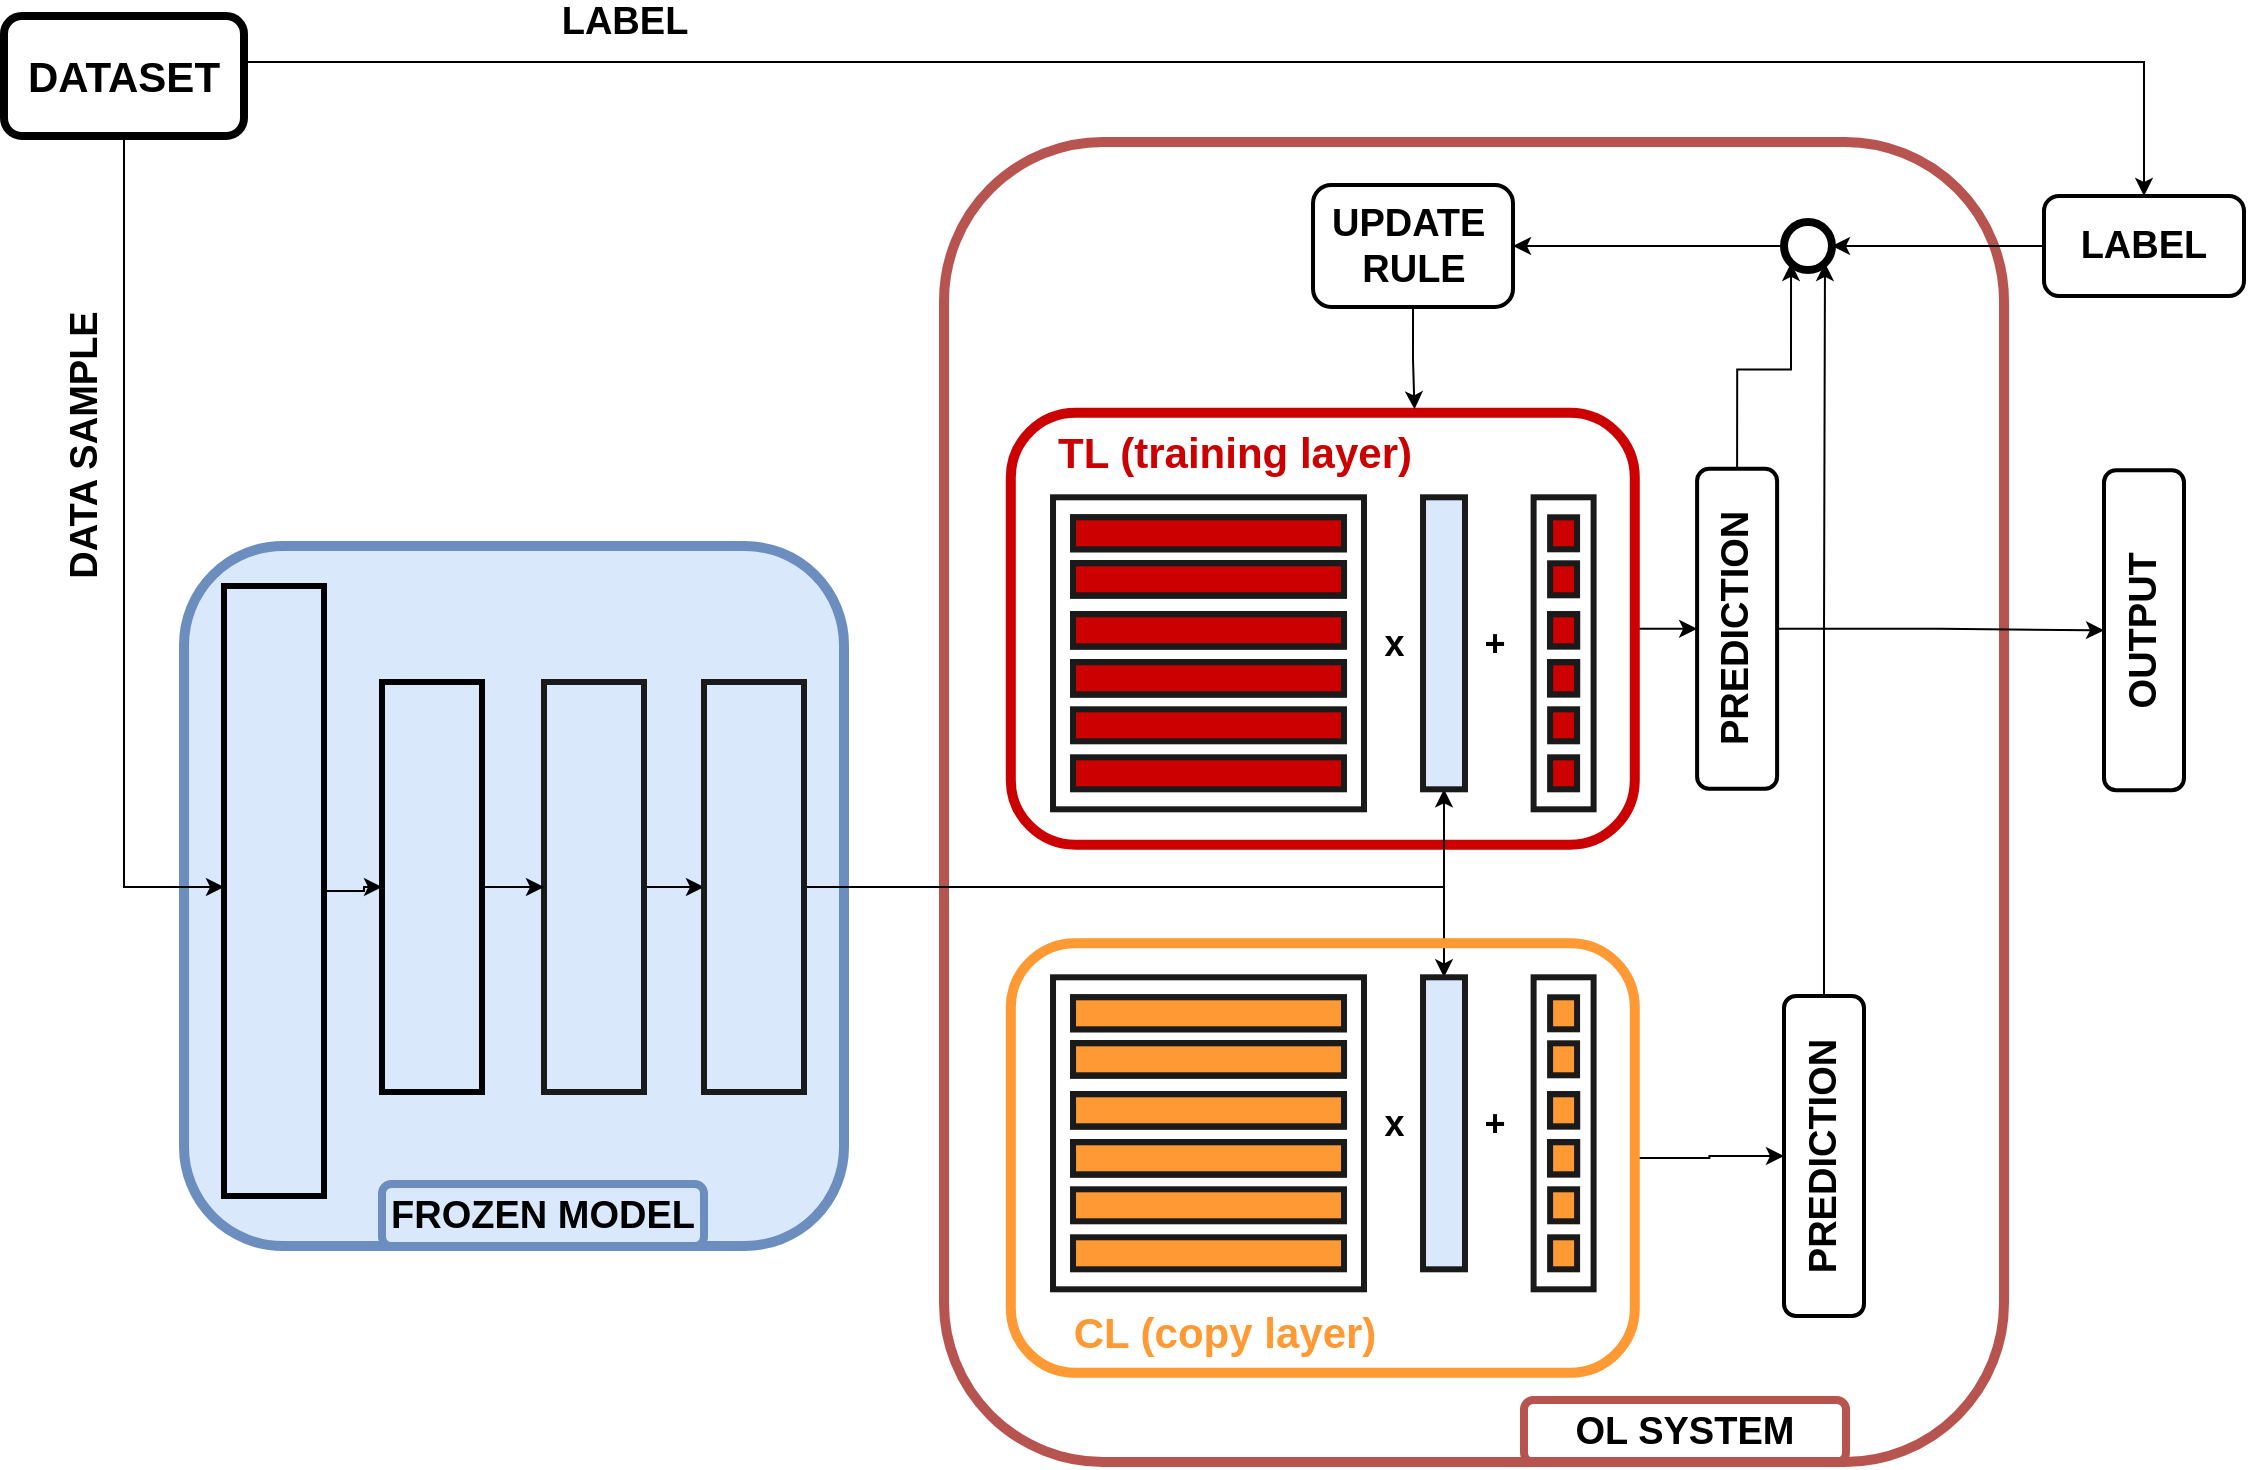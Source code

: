 <mxfile version="16.6.2" type="device"><diagram id="-pDA_-JcDbAoSZbiv6Nq" name="Page-1"><mxGraphModel dx="1221" dy="659" grid="1" gridSize="10" guides="1" tooltips="1" connect="1" arrows="1" fold="1" page="1" pageScale="1" pageWidth="1169" pageHeight="827" math="0" shadow="0"><root><mxCell id="0"/><mxCell id="1" parent="0"/><mxCell id="COR0N1jHSTe1fY2n65pP-334" value="" style="rounded=1;whiteSpace=wrap;html=1;fontSize=18;strokeColor=#b85450;strokeWidth=5;fillColor=none;" parent="1" vertex="1"><mxGeometry x="510" y="190" width="530" height="660" as="geometry"/></mxCell><mxCell id="COR0N1jHSTe1fY2n65pP-452" style="edgeStyle=orthogonalEdgeStyle;rounded=0;orthogonalLoop=1;jettySize=auto;html=1;exitX=0.5;exitY=1;exitDx=0;exitDy=0;entryX=0.5;entryY=0;entryDx=0;entryDy=0;fontSize=21;fontColor=#FF9933;" parent="1" source="COR0N1jHSTe1fY2n65pP-335" target="COR0N1jHSTe1fY2n65pP-336" edge="1"><mxGeometry relative="1" as="geometry"/></mxCell><mxCell id="COR0N1jHSTe1fY2n65pP-335" value="" style="rounded=1;whiteSpace=wrap;html=1;fontSize=18;strokeColor=#CC0000;strokeWidth=5;fillColor=none;rotation=-90;" parent="1" vertex="1"><mxGeometry x="591.39" y="277.4" width="216.01" height="311.99" as="geometry"/></mxCell><mxCell id="COR0N1jHSTe1fY2n65pP-331" value="" style="rounded=1;whiteSpace=wrap;html=1;fontSize=18;strokeWidth=5;fillColor=#dae8fc;strokeColor=#6c8ebf;" parent="1" vertex="1"><mxGeometry x="130" y="392" width="330" height="350" as="geometry"/></mxCell><mxCell id="COR0N1jHSTe1fY2n65pP-339" style="edgeStyle=orthogonalEdgeStyle;rounded=0;orthogonalLoop=1;jettySize=auto;html=1;exitX=0.5;exitY=1;exitDx=0;exitDy=0;entryX=0;entryY=0.5;entryDx=0;entryDy=0;fontSize=18;" parent="1" source="COR0N1jHSTe1fY2n65pP-38" edge="1"><mxGeometry relative="1" as="geometry"><mxPoint x="150" y="562.5" as="targetPoint"/><Array as="points"><mxPoint x="100" y="310"/><mxPoint x="100" y="563"/></Array></mxGeometry></mxCell><mxCell id="COR0N1jHSTe1fY2n65pP-365" value="&lt;font color=&quot;#000000&quot; size=&quot;1&quot;&gt;&lt;b style=&quot;font-size: 19px&quot;&gt;DATA SAMPLE&lt;/b&gt;&lt;/font&gt;" style="edgeLabel;html=1;align=center;verticalAlign=middle;resizable=0;points=[];fontSize=17;fontColor=#FF0000;rotation=-90;" parent="COR0N1jHSTe1fY2n65pP-339" vertex="1" connectable="0"><mxGeometry x="-0.59" y="1" relative="1" as="geometry"><mxPoint x="-21" y="68" as="offset"/></mxGeometry></mxCell><mxCell id="COR0N1jHSTe1fY2n65pP-340" style="edgeStyle=orthogonalEdgeStyle;rounded=0;orthogonalLoop=1;jettySize=auto;html=1;exitX=1;exitY=0.5;exitDx=0;exitDy=0;entryX=0.5;entryY=0;entryDx=0;entryDy=0;fontSize=18;" parent="1" source="COR0N1jHSTe1fY2n65pP-38" target="COR0N1jHSTe1fY2n65pP-338" edge="1"><mxGeometry relative="1" as="geometry"><Array as="points"><mxPoint x="160" y="150"/><mxPoint x="1110" y="150"/></Array></mxGeometry></mxCell><mxCell id="COR0N1jHSTe1fY2n65pP-366" value="&lt;b&gt;&lt;font style=&quot;font-size: 19px&quot;&gt;LABEL&lt;/font&gt;&lt;/b&gt;" style="edgeLabel;html=1;align=center;verticalAlign=middle;resizable=0;points=[];fontSize=17;fontColor=#000000;" parent="COR0N1jHSTe1fY2n65pP-340" vertex="1" connectable="0"><mxGeometry x="-0.785" y="-1" relative="1" as="geometry"><mxPoint x="87" y="-21" as="offset"/></mxGeometry></mxCell><mxCell id="COR0N1jHSTe1fY2n65pP-38" value="&lt;font style=&quot;font-size: 21px&quot;&gt;&lt;b&gt;DATASET&lt;/b&gt;&lt;/font&gt;" style="rounded=1;whiteSpace=wrap;html=1;strokeWidth=4;" parent="1" vertex="1"><mxGeometry x="40" y="127" width="120" height="60" as="geometry"/></mxCell><mxCell id="COR0N1jHSTe1fY2n65pP-328" style="edgeStyle=orthogonalEdgeStyle;rounded=0;orthogonalLoop=1;jettySize=auto;html=1;entryX=0;entryY=0.5;entryDx=0;entryDy=0;fontSize=18;" parent="1" source="COR0N1jHSTe1fY2n65pP-223" target="COR0N1jHSTe1fY2n65pP-230" edge="1"><mxGeometry relative="1" as="geometry"/></mxCell><mxCell id="COR0N1jHSTe1fY2n65pP-223" value="" style="rounded=0;whiteSpace=wrap;html=1;fillColor=#dae8fc;strokeColor=#000000;strokeWidth=3;" parent="1" vertex="1"><mxGeometry x="150" y="412" width="50" height="305" as="geometry"/></mxCell><mxCell id="COR0N1jHSTe1fY2n65pP-330" style="edgeStyle=orthogonalEdgeStyle;rounded=0;orthogonalLoop=1;jettySize=auto;html=1;exitX=1;exitY=0.5;exitDx=0;exitDy=0;entryX=0;entryY=0.5;entryDx=0;entryDy=0;fontSize=18;" parent="1" source="COR0N1jHSTe1fY2n65pP-225" target="COR0N1jHSTe1fY2n65pP-235" edge="1"><mxGeometry relative="1" as="geometry"/></mxCell><mxCell id="COR0N1jHSTe1fY2n65pP-225" value="" style="rounded=0;whiteSpace=wrap;html=1;fillColor=#dae8fc;strokeColor=#1A1A1A;strokeWidth=3;" parent="1" vertex="1"><mxGeometry x="310" y="460" width="50" height="205" as="geometry"/></mxCell><mxCell id="COR0N1jHSTe1fY2n65pP-329" style="edgeStyle=orthogonalEdgeStyle;rounded=0;orthogonalLoop=1;jettySize=auto;html=1;entryX=0;entryY=0.5;entryDx=0;entryDy=0;fontSize=18;" parent="1" source="COR0N1jHSTe1fY2n65pP-230" target="COR0N1jHSTe1fY2n65pP-225" edge="1"><mxGeometry relative="1" as="geometry"/></mxCell><mxCell id="COR0N1jHSTe1fY2n65pP-230" value="" style="rounded=0;whiteSpace=wrap;html=1;fillColor=#dae8fc;strokeColor=#000000;strokeWidth=3;" parent="1" vertex="1"><mxGeometry x="229" y="460" width="50" height="205" as="geometry"/></mxCell><mxCell id="COR0N1jHSTe1fY2n65pP-448" style="edgeStyle=orthogonalEdgeStyle;rounded=0;orthogonalLoop=1;jettySize=auto;html=1;exitX=1;exitY=0.5;exitDx=0;exitDy=0;entryX=0.5;entryY=0;entryDx=0;entryDy=0;fontSize=19;fontColor=#000000;" parent="1" source="COR0N1jHSTe1fY2n65pP-235" target="COR0N1jHSTe1fY2n65pP-414" edge="1"><mxGeometry relative="1" as="geometry"/></mxCell><mxCell id="COR0N1jHSTe1fY2n65pP-449" style="edgeStyle=orthogonalEdgeStyle;rounded=0;orthogonalLoop=1;jettySize=auto;html=1;exitX=1;exitY=0.5;exitDx=0;exitDy=0;entryX=0.5;entryY=1;entryDx=0;entryDy=0;fontSize=19;fontColor=#000000;" parent="1" source="COR0N1jHSTe1fY2n65pP-235" target="COR0N1jHSTe1fY2n65pP-368" edge="1"><mxGeometry relative="1" as="geometry"/></mxCell><mxCell id="COR0N1jHSTe1fY2n65pP-235" value="" style="rounded=0;whiteSpace=wrap;html=1;fillColor=#dae8fc;strokeColor=#1A1A1A;strokeWidth=3;" parent="1" vertex="1"><mxGeometry x="390" y="460" width="50" height="205" as="geometry"/></mxCell><mxCell id="COR0N1jHSTe1fY2n65pP-350" style="edgeStyle=orthogonalEdgeStyle;rounded=0;orthogonalLoop=1;jettySize=auto;html=1;exitX=0.5;exitY=1;exitDx=0;exitDy=0;fontSize=19;fontColor=#000000;entryX=0.5;entryY=0;entryDx=0;entryDy=0;" parent="1" source="COR0N1jHSTe1fY2n65pP-336" target="COR0N1jHSTe1fY2n65pP-351" edge="1"><mxGeometry relative="1" as="geometry"><mxPoint x="879" y="563" as="targetPoint"/></mxGeometry></mxCell><mxCell id="COR0N1jHSTe1fY2n65pP-456" style="edgeStyle=orthogonalEdgeStyle;rounded=0;orthogonalLoop=1;jettySize=auto;html=1;exitX=1;exitY=0.5;exitDx=0;exitDy=0;entryX=0;entryY=1;entryDx=0;entryDy=0;fontSize=21;fontColor=#FF9933;" parent="1" source="COR0N1jHSTe1fY2n65pP-336" target="COR0N1jHSTe1fY2n65pP-357" edge="1"><mxGeometry relative="1" as="geometry"/></mxCell><mxCell id="COR0N1jHSTe1fY2n65pP-336" value="&lt;b&gt;&lt;font style=&quot;font-size: 19px&quot;&gt;PREDICTION&lt;/font&gt;&lt;/b&gt;" style="rounded=1;whiteSpace=wrap;html=1;fontSize=18;strokeColor=#000000;strokeWidth=2;fillColor=none;rotation=-90;" parent="1" vertex="1"><mxGeometry x="826.55" y="413.4" width="160" height="40" as="geometry"/></mxCell><mxCell id="COR0N1jHSTe1fY2n65pP-458" style="edgeStyle=orthogonalEdgeStyle;rounded=0;orthogonalLoop=1;jettySize=auto;html=1;exitX=0.5;exitY=1;exitDx=0;exitDy=0;entryX=1.008;entryY=0.647;entryDx=0;entryDy=0;entryPerimeter=0;fontSize=21;fontColor=#FF9933;" parent="1" source="COR0N1jHSTe1fY2n65pP-337" target="COR0N1jHSTe1fY2n65pP-335" edge="1"><mxGeometry relative="1" as="geometry"/></mxCell><mxCell id="COR0N1jHSTe1fY2n65pP-337" value="&lt;b style=&quot;font-size: 19px&quot;&gt;UPDATE&amp;nbsp;&lt;br&gt;RULE&lt;br&gt;&lt;/b&gt;" style="rounded=1;whiteSpace=wrap;html=1;fontSize=18;strokeColor=#000000;strokeWidth=2;fillColor=none;rotation=0;" parent="1" vertex="1"><mxGeometry x="694.51" y="211.5" width="100" height="61" as="geometry"/></mxCell><mxCell id="COR0N1jHSTe1fY2n65pP-358" style="edgeStyle=orthogonalEdgeStyle;rounded=0;orthogonalLoop=1;jettySize=auto;html=1;exitX=0;exitY=0.5;exitDx=0;exitDy=0;entryX=1;entryY=0.5;entryDx=0;entryDy=0;fontSize=19;fontColor=#000000;" parent="1" source="COR0N1jHSTe1fY2n65pP-338" target="COR0N1jHSTe1fY2n65pP-357" edge="1"><mxGeometry relative="1" as="geometry"/></mxCell><mxCell id="COR0N1jHSTe1fY2n65pP-338" value="&lt;b&gt;&lt;font style=&quot;font-size: 19px&quot;&gt;LABEL&lt;/font&gt;&lt;/b&gt;" style="rounded=1;whiteSpace=wrap;html=1;fontSize=18;strokeColor=#000000;strokeWidth=2;fillColor=none;rotation=0;" parent="1" vertex="1"><mxGeometry x="1060" y="217" width="100" height="50" as="geometry"/></mxCell><mxCell id="COR0N1jHSTe1fY2n65pP-351" value="&lt;b&gt;&lt;font style=&quot;font-size: 19px&quot;&gt;OUTPUT&lt;/font&gt;&lt;/b&gt;" style="rounded=1;whiteSpace=wrap;html=1;fontSize=18;strokeColor=#000000;strokeWidth=2;fillColor=none;rotation=-90;" parent="1" vertex="1"><mxGeometry x="1030" y="414.15" width="160" height="40" as="geometry"/></mxCell><mxCell id="COR0N1jHSTe1fY2n65pP-457" style="edgeStyle=orthogonalEdgeStyle;rounded=0;orthogonalLoop=1;jettySize=auto;html=1;exitX=0;exitY=0.5;exitDx=0;exitDy=0;entryX=1;entryY=0.5;entryDx=0;entryDy=0;fontSize=21;fontColor=#FF9933;" parent="1" source="COR0N1jHSTe1fY2n65pP-357" target="COR0N1jHSTe1fY2n65pP-337" edge="1"><mxGeometry relative="1" as="geometry"/></mxCell><mxCell id="COR0N1jHSTe1fY2n65pP-357" value="" style="ellipse;whiteSpace=wrap;html=1;aspect=fixed;fontSize=19;fontColor=#000000;strokeColor=#000000;strokeWidth=4;fillColor=none;" parent="1" vertex="1"><mxGeometry x="930" y="230" width="24" height="24" as="geometry"/></mxCell><mxCell id="COR0N1jHSTe1fY2n65pP-368" value="" style="rounded=0;whiteSpace=wrap;html=1;fillColor=#dae8fc;strokeColor=#1A1A1A;strokeWidth=3;" parent="1" vertex="1"><mxGeometry x="749.51" y="367.65" width="20.98" height="146" as="geometry"/></mxCell><mxCell id="COR0N1jHSTe1fY2n65pP-369" value="" style="rounded=0;whiteSpace=wrap;html=1;fillColor=none;strokeColor=#1A1A1A;strokeWidth=3;" parent="1" vertex="1"><mxGeometry x="804.8" y="367.65" width="30" height="156" as="geometry"/></mxCell><mxCell id="COR0N1jHSTe1fY2n65pP-370" value="" style="rounded=0;whiteSpace=wrap;html=1;fillColor=none;strokeColor=#1A1A1A;strokeWidth=3;" parent="1" vertex="1"><mxGeometry x="564.51" y="367.65" width="155.49" height="156" as="geometry"/></mxCell><mxCell id="COR0N1jHSTe1fY2n65pP-371" value="" style="rounded=0;whiteSpace=wrap;html=1;fillColor=none;strokeColor=#1A1A1A;strokeWidth=3;" parent="1" vertex="1"><mxGeometry x="574.51" y="377.65" width="135.49" height="16" as="geometry"/></mxCell><mxCell id="COR0N1jHSTe1fY2n65pP-372" value="" style="rounded=0;whiteSpace=wrap;html=1;fillColor=none;strokeColor=#1A1A1A;strokeWidth=3;" parent="1" vertex="1"><mxGeometry x="574.51" y="400.65" width="135.49" height="16" as="geometry"/></mxCell><mxCell id="COR0N1jHSTe1fY2n65pP-373" value="" style="rounded=0;whiteSpace=wrap;html=1;fillColor=#CCCCCC;strokeColor=#1A1A1A;strokeWidth=3;" parent="1" vertex="1"><mxGeometry x="574.51" y="426.15" width="135.49" height="16" as="geometry"/></mxCell><mxCell id="COR0N1jHSTe1fY2n65pP-374" value="" style="rounded=0;whiteSpace=wrap;html=1;fillColor=#CCCCCC;strokeColor=#1A1A1A;strokeWidth=3;" parent="1" vertex="1"><mxGeometry x="574.51" y="450.15" width="135.49" height="16" as="geometry"/></mxCell><mxCell id="COR0N1jHSTe1fY2n65pP-375" value="" style="rounded=0;whiteSpace=wrap;html=1;fillColor=#CC0000;strokeColor=#1A1A1A;strokeWidth=3;" parent="1" vertex="1"><mxGeometry x="574.51" y="473.65" width="135.49" height="16" as="geometry"/></mxCell><mxCell id="COR0N1jHSTe1fY2n65pP-376" value="" style="rounded=0;whiteSpace=wrap;html=1;fillColor=#CC0000;strokeColor=#1A1A1A;strokeWidth=3;" parent="1" vertex="1"><mxGeometry x="574.51" y="497.65" width="135.49" height="16" as="geometry"/></mxCell><mxCell id="COR0N1jHSTe1fY2n65pP-377" value="" style="rounded=0;whiteSpace=wrap;html=1;fillColor=#CC0000;strokeColor=#1A1A1A;strokeWidth=3;" parent="1" vertex="1"><mxGeometry x="574.51" y="377.65" width="135.49" height="16" as="geometry"/></mxCell><mxCell id="COR0N1jHSTe1fY2n65pP-378" value="" style="rounded=0;whiteSpace=wrap;html=1;fillColor=#CCCCCC;strokeColor=#1A1A1A;strokeWidth=3;" parent="1" vertex="1"><mxGeometry x="574.51" y="400.65" width="135.49" height="16" as="geometry"/></mxCell><mxCell id="COR0N1jHSTe1fY2n65pP-379" value="" style="rounded=0;whiteSpace=wrap;html=1;fillColor=#CC0000;strokeColor=#1A1A1A;strokeWidth=3;" parent="1" vertex="1"><mxGeometry x="813.05" y="377.65" width="13.49" height="16" as="geometry"/></mxCell><mxCell id="COR0N1jHSTe1fY2n65pP-380" value="" style="rounded=0;whiteSpace=wrap;html=1;fillColor=#CC0000;strokeColor=#1A1A1A;strokeWidth=3;" parent="1" vertex="1"><mxGeometry x="813.05" y="400.65" width="13.49" height="16" as="geometry"/></mxCell><mxCell id="COR0N1jHSTe1fY2n65pP-381" value="" style="rounded=0;whiteSpace=wrap;html=1;fillColor=#CCCCCC;strokeColor=#1A1A1A;strokeWidth=3;" parent="1" vertex="1"><mxGeometry x="813.05" y="426.15" width="13.49" height="16" as="geometry"/></mxCell><mxCell id="COR0N1jHSTe1fY2n65pP-382" value="" style="rounded=0;whiteSpace=wrap;html=1;fillColor=#CCCCCC;strokeColor=#1A1A1A;strokeWidth=3;" parent="1" vertex="1"><mxGeometry x="813.05" y="450.15" width="13.49" height="16" as="geometry"/></mxCell><mxCell id="COR0N1jHSTe1fY2n65pP-383" value="" style="rounded=0;whiteSpace=wrap;html=1;fillColor=#CC0000;strokeColor=#1A1A1A;strokeWidth=3;" parent="1" vertex="1"><mxGeometry x="813.06" y="473.65" width="13.49" height="16" as="geometry"/></mxCell><mxCell id="COR0N1jHSTe1fY2n65pP-384" value="" style="rounded=0;whiteSpace=wrap;html=1;fillColor=#CC0000;strokeColor=#1A1A1A;strokeWidth=3;" parent="1" vertex="1"><mxGeometry x="813.06" y="497.65" width="13.49" height="16" as="geometry"/></mxCell><mxCell id="COR0N1jHSTe1fY2n65pP-389" value="&lt;b&gt;&lt;font style=&quot;font-size: 18px&quot;&gt;x&amp;nbsp; &amp;nbsp; &amp;nbsp; &amp;nbsp; +&lt;/font&gt;&lt;/b&gt;" style="text;html=1;align=center;verticalAlign=middle;resizable=0;points=[];autosize=1;strokeColor=none;fillColor=none;fontSize=17;fontColor=#000000;" parent="1" vertex="1"><mxGeometry x="720" y="425.65" width="80" height="30" as="geometry"/></mxCell><mxCell id="COR0N1jHSTe1fY2n65pP-397" value="" style="rounded=0;whiteSpace=wrap;html=1;fillColor=#CCCCCC;strokeColor=#1A1A1A;strokeWidth=3;" parent="1" vertex="1"><mxGeometry x="574.51" y="450.15" width="135.49" height="16" as="geometry"/></mxCell><mxCell id="COR0N1jHSTe1fY2n65pP-398" value="" style="rounded=0;whiteSpace=wrap;html=1;fillColor=#CCCCCC;strokeColor=#1A1A1A;strokeWidth=3;" parent="1" vertex="1"><mxGeometry x="574.51" y="426.15" width="135.49" height="16" as="geometry"/></mxCell><mxCell id="COR0N1jHSTe1fY2n65pP-399" value="" style="rounded=0;whiteSpace=wrap;html=1;fillColor=#CCCCCC;strokeColor=#1A1A1A;strokeWidth=3;" parent="1" vertex="1"><mxGeometry x="574.51" y="400.65" width="135.49" height="16" as="geometry"/></mxCell><mxCell id="COR0N1jHSTe1fY2n65pP-400" value="" style="rounded=0;whiteSpace=wrap;html=1;fillColor=#CCCCCC;strokeColor=#1A1A1A;strokeWidth=3;" parent="1" vertex="1"><mxGeometry x="574.51" y="450.15" width="135.49" height="16" as="geometry"/></mxCell><mxCell id="COR0N1jHSTe1fY2n65pP-401" value="" style="rounded=0;whiteSpace=wrap;html=1;fillColor=#CCCCCC;strokeColor=#1A1A1A;strokeWidth=3;" parent="1" vertex="1"><mxGeometry x="574.51" y="426.15" width="135.49" height="16" as="geometry"/></mxCell><mxCell id="COR0N1jHSTe1fY2n65pP-402" value="" style="rounded=0;whiteSpace=wrap;html=1;fillColor=#CCCCCC;strokeColor=#1A1A1A;strokeWidth=3;" parent="1" vertex="1"><mxGeometry x="574.51" y="400.65" width="135.49" height="16" as="geometry"/></mxCell><mxCell id="COR0N1jHSTe1fY2n65pP-403" value="" style="rounded=0;whiteSpace=wrap;html=1;fillColor=#CCCCCC;strokeColor=#1A1A1A;strokeWidth=3;" parent="1" vertex="1"><mxGeometry x="574.52" y="450.15" width="135.49" height="16" as="geometry"/></mxCell><mxCell id="COR0N1jHSTe1fY2n65pP-404" value="" style="rounded=0;whiteSpace=wrap;html=1;fillColor=#CCCCCC;strokeColor=#1A1A1A;strokeWidth=3;" parent="1" vertex="1"><mxGeometry x="574.52" y="426.15" width="135.49" height="16" as="geometry"/></mxCell><mxCell id="COR0N1jHSTe1fY2n65pP-405" value="" style="rounded=0;whiteSpace=wrap;html=1;fillColor=#CCCCCC;strokeColor=#1A1A1A;strokeWidth=3;" parent="1" vertex="1"><mxGeometry x="574.52" y="400.65" width="135.49" height="16" as="geometry"/></mxCell><mxCell id="COR0N1jHSTe1fY2n65pP-406" value="" style="rounded=0;whiteSpace=wrap;html=1;fillColor=#CCCCCC;strokeColor=#1A1A1A;strokeWidth=3;" parent="1" vertex="1"><mxGeometry x="813.06" y="426.15" width="13.49" height="16" as="geometry"/></mxCell><mxCell id="COR0N1jHSTe1fY2n65pP-407" value="" style="rounded=0;whiteSpace=wrap;html=1;fillColor=#CCCCCC;strokeColor=#1A1A1A;strokeWidth=3;" parent="1" vertex="1"><mxGeometry x="813.06" y="450.15" width="13.49" height="16" as="geometry"/></mxCell><mxCell id="COR0N1jHSTe1fY2n65pP-408" value="" style="rounded=0;whiteSpace=wrap;html=1;fillColor=#CC0000;strokeColor=#1A1A1A;strokeWidth=3;" parent="1" vertex="1"><mxGeometry x="574.52" y="450.15" width="135.49" height="16" as="geometry"/></mxCell><mxCell id="COR0N1jHSTe1fY2n65pP-409" value="" style="rounded=0;whiteSpace=wrap;html=1;fillColor=#CC0000;strokeColor=#1A1A1A;strokeWidth=3;" parent="1" vertex="1"><mxGeometry x="574.52" y="426.15" width="135.49" height="16" as="geometry"/></mxCell><mxCell id="COR0N1jHSTe1fY2n65pP-410" value="" style="rounded=0;whiteSpace=wrap;html=1;fillColor=#CC0000;strokeColor=#1A1A1A;strokeWidth=3;" parent="1" vertex="1"><mxGeometry x="574.52" y="400.65" width="135.49" height="16" as="geometry"/></mxCell><mxCell id="COR0N1jHSTe1fY2n65pP-411" value="" style="rounded=0;whiteSpace=wrap;html=1;fillColor=#CC0000;strokeColor=#1A1A1A;strokeWidth=3;" parent="1" vertex="1"><mxGeometry x="813.06" y="426.15" width="13.49" height="16" as="geometry"/></mxCell><mxCell id="COR0N1jHSTe1fY2n65pP-412" value="" style="rounded=0;whiteSpace=wrap;html=1;fillColor=#CC0000;strokeColor=#1A1A1A;strokeWidth=3;" parent="1" vertex="1"><mxGeometry x="813.06" y="450.15" width="13.49" height="16" as="geometry"/></mxCell><mxCell id="COR0N1jHSTe1fY2n65pP-454" style="edgeStyle=orthogonalEdgeStyle;rounded=0;orthogonalLoop=1;jettySize=auto;html=1;exitX=0.5;exitY=1;exitDx=0;exitDy=0;entryX=0.5;entryY=0;entryDx=0;entryDy=0;fontSize=21;fontColor=#FF9933;" parent="1" source="COR0N1jHSTe1fY2n65pP-413" target="COR0N1jHSTe1fY2n65pP-453" edge="1"><mxGeometry relative="1" as="geometry"/></mxCell><mxCell id="COR0N1jHSTe1fY2n65pP-413" value="" style="rounded=1;whiteSpace=wrap;html=1;fontSize=18;strokeColor=#FF9933;strokeWidth=5;fillColor=none;rotation=-90;" parent="1" vertex="1"><mxGeometry x="591.99" y="541.99" width="214.81" height="311.99" as="geometry"/></mxCell><mxCell id="COR0N1jHSTe1fY2n65pP-414" value="" style="rounded=0;whiteSpace=wrap;html=1;fillColor=#dae8fc;strokeColor=#1A1A1A;strokeWidth=3;" parent="1" vertex="1"><mxGeometry x="749.51" y="607.65" width="20.98" height="146" as="geometry"/></mxCell><mxCell id="COR0N1jHSTe1fY2n65pP-415" value="" style="rounded=0;whiteSpace=wrap;html=1;fillColor=none;strokeColor=#1A1A1A;strokeWidth=3;" parent="1" vertex="1"><mxGeometry x="804.8" y="607.65" width="30" height="156" as="geometry"/></mxCell><mxCell id="COR0N1jHSTe1fY2n65pP-416" value="" style="rounded=0;whiteSpace=wrap;html=1;fillColor=none;strokeColor=#1A1A1A;strokeWidth=3;" parent="1" vertex="1"><mxGeometry x="564.51" y="607.65" width="155.49" height="156" as="geometry"/></mxCell><mxCell id="COR0N1jHSTe1fY2n65pP-417" value="" style="rounded=0;whiteSpace=wrap;html=1;fillColor=none;strokeColor=#1A1A1A;strokeWidth=3;" parent="1" vertex="1"><mxGeometry x="574.51" y="617.65" width="135.49" height="16" as="geometry"/></mxCell><mxCell id="COR0N1jHSTe1fY2n65pP-418" value="" style="rounded=0;whiteSpace=wrap;html=1;fillColor=none;strokeColor=#1A1A1A;strokeWidth=3;" parent="1" vertex="1"><mxGeometry x="574.51" y="640.65" width="135.49" height="16" as="geometry"/></mxCell><mxCell id="COR0N1jHSTe1fY2n65pP-419" value="" style="rounded=0;whiteSpace=wrap;html=1;fillColor=#CCCCCC;strokeColor=#1A1A1A;strokeWidth=3;" parent="1" vertex="1"><mxGeometry x="574.51" y="666.15" width="135.49" height="16" as="geometry"/></mxCell><mxCell id="COR0N1jHSTe1fY2n65pP-420" value="" style="rounded=0;whiteSpace=wrap;html=1;fillColor=#CCCCCC;strokeColor=#1A1A1A;strokeWidth=3;" parent="1" vertex="1"><mxGeometry x="574.51" y="690.15" width="135.49" height="16" as="geometry"/></mxCell><mxCell id="COR0N1jHSTe1fY2n65pP-421" value="" style="rounded=0;whiteSpace=wrap;html=1;fillColor=#FF9933;strokeColor=#1A1A1A;strokeWidth=3;" parent="1" vertex="1"><mxGeometry x="574.51" y="713.65" width="135.49" height="16" as="geometry"/></mxCell><mxCell id="COR0N1jHSTe1fY2n65pP-422" value="" style="rounded=0;whiteSpace=wrap;html=1;fillColor=#FF9933;strokeColor=#1A1A1A;strokeWidth=3;" parent="1" vertex="1"><mxGeometry x="574.51" y="737.65" width="135.49" height="16" as="geometry"/></mxCell><mxCell id="COR0N1jHSTe1fY2n65pP-423" value="" style="rounded=0;whiteSpace=wrap;html=1;fillColor=#FF9933;strokeColor=#1A1A1A;strokeWidth=3;" parent="1" vertex="1"><mxGeometry x="574.51" y="617.65" width="135.49" height="16" as="geometry"/></mxCell><mxCell id="COR0N1jHSTe1fY2n65pP-424" value="" style="rounded=0;whiteSpace=wrap;html=1;fillColor=#CCCCCC;strokeColor=#1A1A1A;strokeWidth=3;" parent="1" vertex="1"><mxGeometry x="574.51" y="640.65" width="135.49" height="16" as="geometry"/></mxCell><mxCell id="COR0N1jHSTe1fY2n65pP-425" value="" style="rounded=0;whiteSpace=wrap;html=1;fillColor=#FF9933;strokeColor=#1A1A1A;strokeWidth=3;" parent="1" vertex="1"><mxGeometry x="813.05" y="617.65" width="13.49" height="16" as="geometry"/></mxCell><mxCell id="COR0N1jHSTe1fY2n65pP-426" value="" style="rounded=0;whiteSpace=wrap;html=1;fillColor=#FF9933;strokeColor=#1A1A1A;strokeWidth=3;" parent="1" vertex="1"><mxGeometry x="813.05" y="640.65" width="13.49" height="16" as="geometry"/></mxCell><mxCell id="COR0N1jHSTe1fY2n65pP-427" value="" style="rounded=0;whiteSpace=wrap;html=1;fillColor=#CCCCCC;strokeColor=#1A1A1A;strokeWidth=3;" parent="1" vertex="1"><mxGeometry x="813.05" y="666.15" width="13.49" height="16" as="geometry"/></mxCell><mxCell id="COR0N1jHSTe1fY2n65pP-428" value="" style="rounded=0;whiteSpace=wrap;html=1;fillColor=#CCCCCC;strokeColor=#1A1A1A;strokeWidth=3;" parent="1" vertex="1"><mxGeometry x="813.05" y="690.15" width="13.49" height="16" as="geometry"/></mxCell><mxCell id="COR0N1jHSTe1fY2n65pP-429" value="" style="rounded=0;whiteSpace=wrap;html=1;fillColor=#FF9933;strokeColor=#1A1A1A;strokeWidth=3;" parent="1" vertex="1"><mxGeometry x="813.06" y="713.65" width="13.49" height="16" as="geometry"/></mxCell><mxCell id="COR0N1jHSTe1fY2n65pP-430" value="" style="rounded=0;whiteSpace=wrap;html=1;fillColor=#FF9933;strokeColor=#1A1A1A;strokeWidth=3;" parent="1" vertex="1"><mxGeometry x="813.06" y="737.65" width="13.49" height="16" as="geometry"/></mxCell><mxCell id="COR0N1jHSTe1fY2n65pP-431" value="&lt;b&gt;&lt;font style=&quot;font-size: 18px&quot;&gt;x&amp;nbsp; &amp;nbsp; &amp;nbsp; &amp;nbsp; +&lt;/font&gt;&lt;/b&gt;" style="text;html=1;align=center;verticalAlign=middle;resizable=0;points=[];autosize=1;strokeColor=none;fillColor=none;fontSize=17;fontColor=#000000;" parent="1" vertex="1"><mxGeometry x="720" y="665.65" width="80" height="30" as="geometry"/></mxCell><mxCell id="COR0N1jHSTe1fY2n65pP-432" value="" style="rounded=0;whiteSpace=wrap;html=1;fillColor=#CCCCCC;strokeColor=#1A1A1A;strokeWidth=3;" parent="1" vertex="1"><mxGeometry x="574.51" y="690.15" width="135.49" height="16" as="geometry"/></mxCell><mxCell id="COR0N1jHSTe1fY2n65pP-433" value="" style="rounded=0;whiteSpace=wrap;html=1;fillColor=#CCCCCC;strokeColor=#1A1A1A;strokeWidth=3;" parent="1" vertex="1"><mxGeometry x="574.51" y="666.15" width="135.49" height="16" as="geometry"/></mxCell><mxCell id="COR0N1jHSTe1fY2n65pP-434" value="" style="rounded=0;whiteSpace=wrap;html=1;fillColor=#CCCCCC;strokeColor=#1A1A1A;strokeWidth=3;" parent="1" vertex="1"><mxGeometry x="574.51" y="640.65" width="135.49" height="16" as="geometry"/></mxCell><mxCell id="COR0N1jHSTe1fY2n65pP-435" value="" style="rounded=0;whiteSpace=wrap;html=1;fillColor=#CCCCCC;strokeColor=#1A1A1A;strokeWidth=3;" parent="1" vertex="1"><mxGeometry x="574.51" y="690.15" width="135.49" height="16" as="geometry"/></mxCell><mxCell id="COR0N1jHSTe1fY2n65pP-436" value="" style="rounded=0;whiteSpace=wrap;html=1;fillColor=#CCCCCC;strokeColor=#1A1A1A;strokeWidth=3;" parent="1" vertex="1"><mxGeometry x="574.51" y="666.15" width="135.49" height="16" as="geometry"/></mxCell><mxCell id="COR0N1jHSTe1fY2n65pP-437" value="" style="rounded=0;whiteSpace=wrap;html=1;fillColor=#CCCCCC;strokeColor=#1A1A1A;strokeWidth=3;" parent="1" vertex="1"><mxGeometry x="574.51" y="640.65" width="135.49" height="16" as="geometry"/></mxCell><mxCell id="COR0N1jHSTe1fY2n65pP-438" value="" style="rounded=0;whiteSpace=wrap;html=1;fillColor=#CCCCCC;strokeColor=#1A1A1A;strokeWidth=3;" parent="1" vertex="1"><mxGeometry x="574.52" y="690.15" width="135.49" height="16" as="geometry"/></mxCell><mxCell id="COR0N1jHSTe1fY2n65pP-439" value="" style="rounded=0;whiteSpace=wrap;html=1;fillColor=#CCCCCC;strokeColor=#1A1A1A;strokeWidth=3;" parent="1" vertex="1"><mxGeometry x="574.52" y="666.15" width="135.49" height="16" as="geometry"/></mxCell><mxCell id="COR0N1jHSTe1fY2n65pP-440" value="" style="rounded=0;whiteSpace=wrap;html=1;fillColor=#CCCCCC;strokeColor=#1A1A1A;strokeWidth=3;" parent="1" vertex="1"><mxGeometry x="574.52" y="640.65" width="135.49" height="16" as="geometry"/></mxCell><mxCell id="COR0N1jHSTe1fY2n65pP-441" value="" style="rounded=0;whiteSpace=wrap;html=1;fillColor=#CCCCCC;strokeColor=#1A1A1A;strokeWidth=3;" parent="1" vertex="1"><mxGeometry x="813.06" y="666.15" width="13.49" height="16" as="geometry"/></mxCell><mxCell id="COR0N1jHSTe1fY2n65pP-442" value="" style="rounded=0;whiteSpace=wrap;html=1;fillColor=#CCCCCC;strokeColor=#1A1A1A;strokeWidth=3;" parent="1" vertex="1"><mxGeometry x="813.06" y="690.15" width="13.49" height="16" as="geometry"/></mxCell><mxCell id="COR0N1jHSTe1fY2n65pP-443" value="" style="rounded=0;whiteSpace=wrap;html=1;fillColor=#FF9933;strokeColor=#1A1A1A;strokeWidth=3;" parent="1" vertex="1"><mxGeometry x="574.52" y="690.15" width="135.49" height="16" as="geometry"/></mxCell><mxCell id="COR0N1jHSTe1fY2n65pP-444" value="" style="rounded=0;whiteSpace=wrap;html=1;fillColor=#FF9933;strokeColor=#1A1A1A;strokeWidth=3;" parent="1" vertex="1"><mxGeometry x="574.52" y="666.15" width="135.49" height="16" as="geometry"/></mxCell><mxCell id="COR0N1jHSTe1fY2n65pP-445" value="" style="rounded=0;whiteSpace=wrap;html=1;fillColor=#FF9933;strokeColor=#1A1A1A;strokeWidth=3;" parent="1" vertex="1"><mxGeometry x="574.52" y="640.65" width="135.49" height="16" as="geometry"/></mxCell><mxCell id="COR0N1jHSTe1fY2n65pP-446" value="" style="rounded=0;whiteSpace=wrap;html=1;fillColor=#FF9933;strokeColor=#1A1A1A;strokeWidth=3;" parent="1" vertex="1"><mxGeometry x="813.06" y="666.15" width="13.49" height="16" as="geometry"/></mxCell><mxCell id="COR0N1jHSTe1fY2n65pP-447" value="" style="rounded=0;whiteSpace=wrap;html=1;fillColor=#FF9933;strokeColor=#1A1A1A;strokeWidth=3;" parent="1" vertex="1"><mxGeometry x="813.06" y="690.15" width="13.49" height="16" as="geometry"/></mxCell><mxCell id="COR0N1jHSTe1fY2n65pP-450" value="&lt;b&gt;&lt;font color=&quot;#cc0000&quot; style=&quot;font-size: 21px&quot;&gt;TL (training layer)&lt;/font&gt;&lt;/b&gt;" style="text;html=1;align=center;verticalAlign=middle;resizable=0;points=[];autosize=1;strokeColor=none;fillColor=none;fontSize=19;fontColor=#000000;" parent="1" vertex="1"><mxGeometry x="559.51" y="330" width="190" height="30" as="geometry"/></mxCell><mxCell id="COR0N1jHSTe1fY2n65pP-451" value="&lt;b&gt;&lt;font color=&quot;#ff9933&quot;&gt;CL (copy layer)&lt;/font&gt;&lt;/b&gt;" style="text;html=1;align=center;verticalAlign=middle;resizable=0;points=[];autosize=1;strokeColor=none;fillColor=none;fontSize=21;fontColor=#CC0000;" parent="1" vertex="1"><mxGeometry x="564.51" y="770" width="170" height="30" as="geometry"/></mxCell><mxCell id="COR0N1jHSTe1fY2n65pP-455" style="edgeStyle=orthogonalEdgeStyle;rounded=0;orthogonalLoop=1;jettySize=auto;html=1;exitX=1;exitY=0.5;exitDx=0;exitDy=0;entryX=1;entryY=1;entryDx=0;entryDy=0;fontSize=21;fontColor=#FF9933;" parent="1" source="COR0N1jHSTe1fY2n65pP-453" target="COR0N1jHSTe1fY2n65pP-357" edge="1"><mxGeometry relative="1" as="geometry"/></mxCell><mxCell id="COR0N1jHSTe1fY2n65pP-453" value="&lt;b&gt;&lt;font style=&quot;font-size: 19px&quot;&gt;PREDICTION&lt;/font&gt;&lt;/b&gt;" style="rounded=1;whiteSpace=wrap;html=1;fontSize=18;strokeColor=#000000;strokeWidth=2;fillColor=none;rotation=-90;" parent="1" vertex="1"><mxGeometry x="870" y="677" width="160" height="40" as="geometry"/></mxCell><mxCell id="30ZVgBujJ1ffCziotkWO-1" value="&lt;b&gt;&lt;font style=&quot;font-size: 19px&quot;&gt;FROZEN MODEL&lt;/font&gt;&lt;br&gt;&lt;/b&gt;" style="rounded=1;whiteSpace=wrap;html=1;fontSize=18;strokeColor=#6c8ebf;strokeWidth=4;fillColor=#dae8fc;rotation=0;" vertex="1" parent="1"><mxGeometry x="229" y="711" width="161" height="31" as="geometry"/></mxCell><mxCell id="30ZVgBujJ1ffCziotkWO-2" value="&lt;b&gt;&lt;font style=&quot;font-size: 19px&quot;&gt;OL SYSTEM&lt;/font&gt;&lt;br&gt;&lt;/b&gt;" style="rounded=1;whiteSpace=wrap;html=1;fontSize=18;strokeColor=#b85450;strokeWidth=4;fillColor=none;rotation=0;" vertex="1" parent="1"><mxGeometry x="800" y="819" width="161" height="31" as="geometry"/></mxCell></root></mxGraphModel></diagram></mxfile>